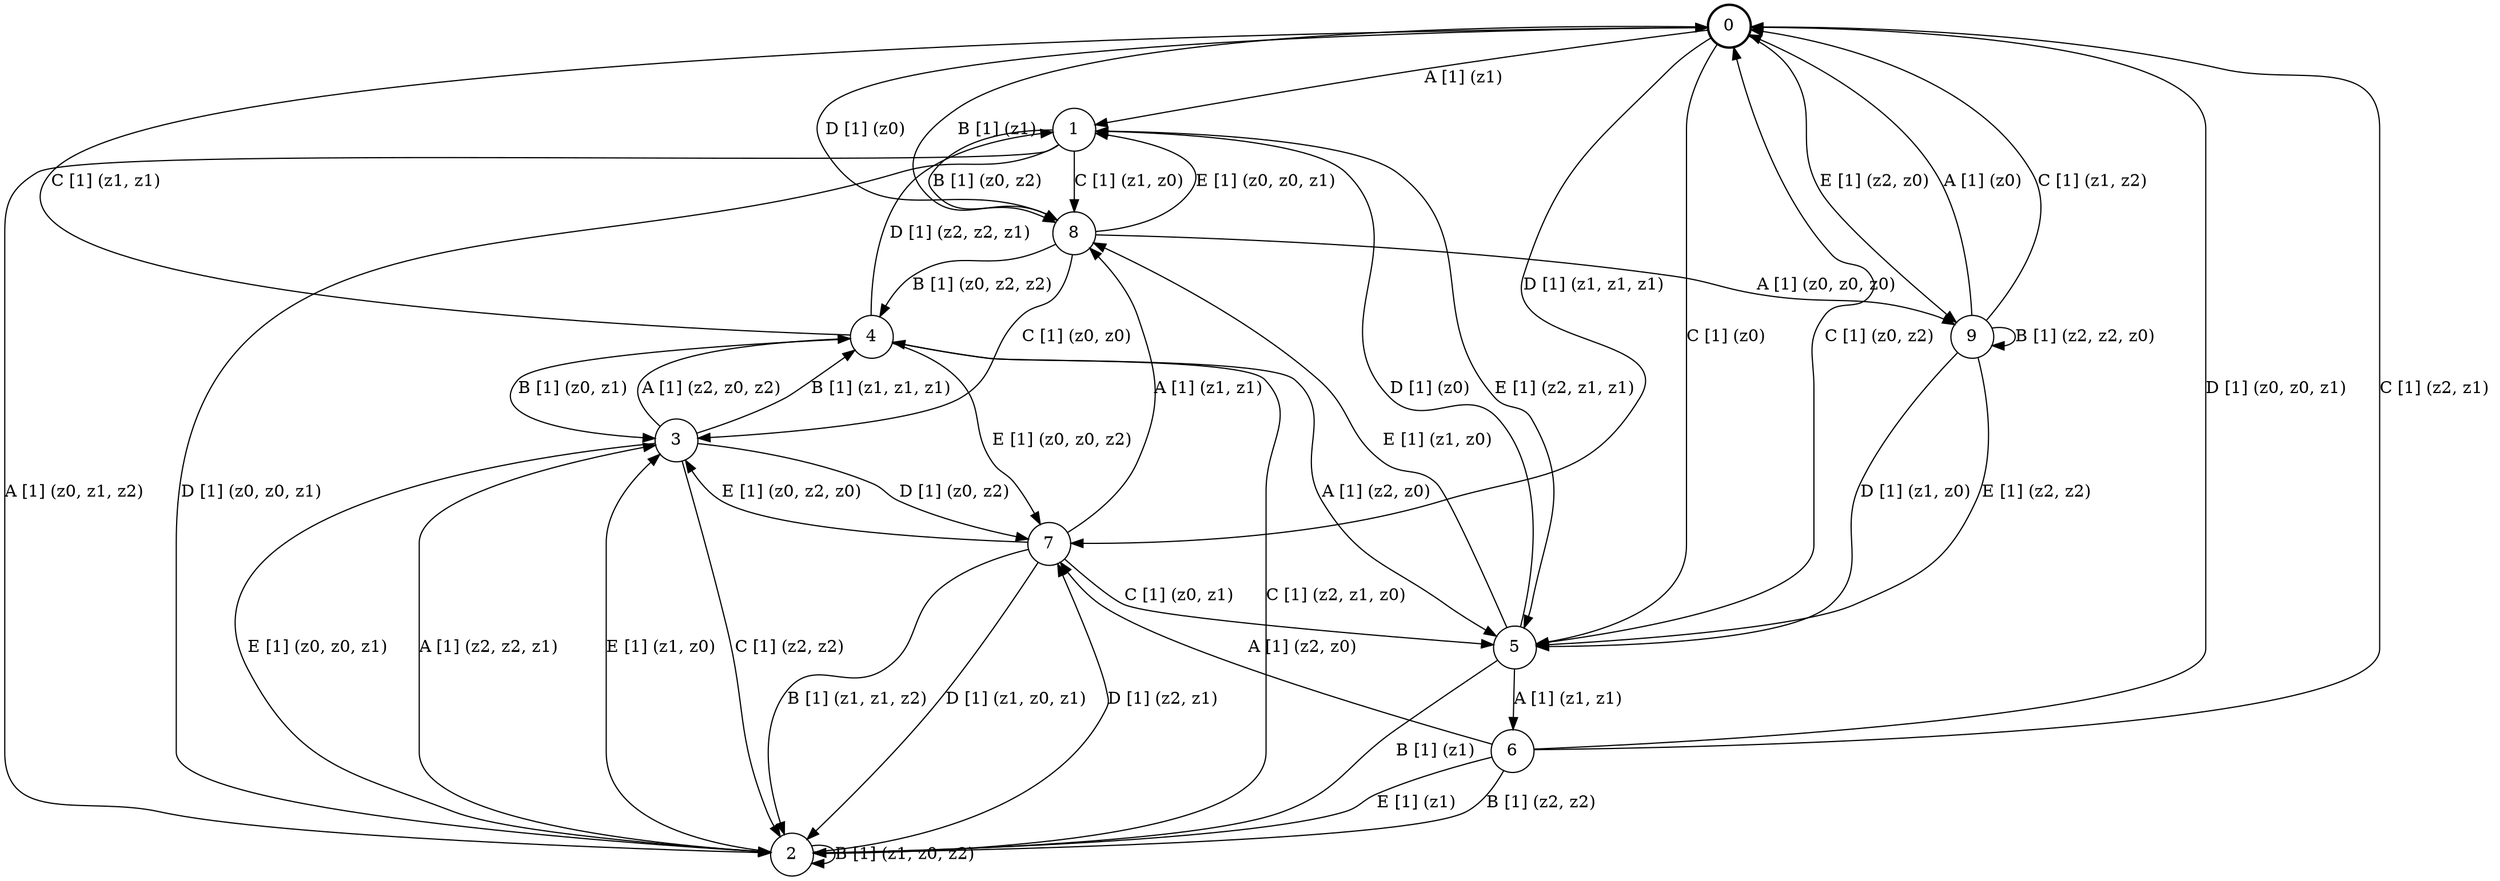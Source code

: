 # generated file, don't try to modify
# command: dot -Tpng <filename> > tree.png
digraph Automaton {
    node [shape = circle];
    0 [style = "bold"];
    0 -> 1 [label = "A [1] (z1) "];
    0 -> 8 [label = "B [1] (z1) "];
    0 -> 5 [label = "C [1] (z0) "];
    0 -> 7 [label = "D [1] (z1, z1, z1) "];
    0 -> 9 [label = "E [1] (z2, z0) "];
    1 -> 2 [label = "A [1] (z0, z1, z2) "];
    1 -> 8 [label = "B [1] (z0, z2) "];
    1 -> 8 [label = "C [1] (z1, z0) "];
    1 -> 2 [label = "D [1] (z0, z0, z1) "];
    1 -> 5 [label = "E [1] (z2, z1, z1) "];
    2 -> 3 [label = "A [1] (z2, z2, z1) "];
    2 -> 2 [label = "B [1] (z1, z0, z2) "];
    2 -> 4 [label = "C [1] (z2, z1, z0) "];
    2 -> 7 [label = "D [1] (z2, z1) "];
    2 -> 3 [label = "E [1] (z1, z0) "];
    3 -> 4 [label = "A [1] (z2, z0, z2) "];
    3 -> 4 [label = "B [1] (z1, z1, z1) "];
    3 -> 2 [label = "C [1] (z2, z2) "];
    3 -> 7 [label = "D [1] (z0, z2) "];
    3 -> 2 [label = "E [1] (z0, z0, z1) "];
    4 -> 5 [label = "A [1] (z2, z0) "];
    4 -> 3 [label = "B [1] (z0, z1) "];
    4 -> 0 [label = "C [1] (z1, z1) "];
    4 -> 1 [label = "D [1] (z2, z2, z1) "];
    4 -> 7 [label = "E [1] (z0, z0, z2) "];
    5 -> 6 [label = "A [1] (z1, z1) "];
    5 -> 2 [label = "B [1] (z1) "];
    5 -> 0 [label = "C [1] (z0, z2) "];
    5 -> 1 [label = "D [1] (z0) "];
    5 -> 8 [label = "E [1] (z1, z0) "];
    6 -> 7 [label = "A [1] (z2, z0) "];
    6 -> 2 [label = "B [1] (z2, z2) "];
    6 -> 0 [label = "C [1] (z2, z1) "];
    6 -> 0 [label = "D [1] (z0, z0, z1) "];
    6 -> 2 [label = "E [1] (z1) "];
    7 -> 8 [label = "A [1] (z1, z1) "];
    7 -> 2 [label = "B [1] (z1, z1, z2) "];
    7 -> 5 [label = "C [1] (z0, z1) "];
    7 -> 2 [label = "D [1] (z1, z0, z1) "];
    7 -> 3 [label = "E [1] (z0, z2, z0) "];
    8 -> 9 [label = "A [1] (z0, z0, z0) "];
    8 -> 4 [label = "B [1] (z0, z2, z2) "];
    8 -> 3 [label = "C [1] (z0, z0) "];
    8 -> 0 [label = "D [1] (z0) "];
    8 -> 1 [label = "E [1] (z0, z0, z1) "];
    9 -> 0 [label = "A [1] (z0) "];
    9 -> 9 [label = "B [1] (z2, z2, z0) "];
    9 -> 0 [label = "C [1] (z1, z2) "];
    9 -> 5 [label = "D [1] (z1, z0) "];
    9 -> 5 [label = "E [1] (z2, z2) "];
}
